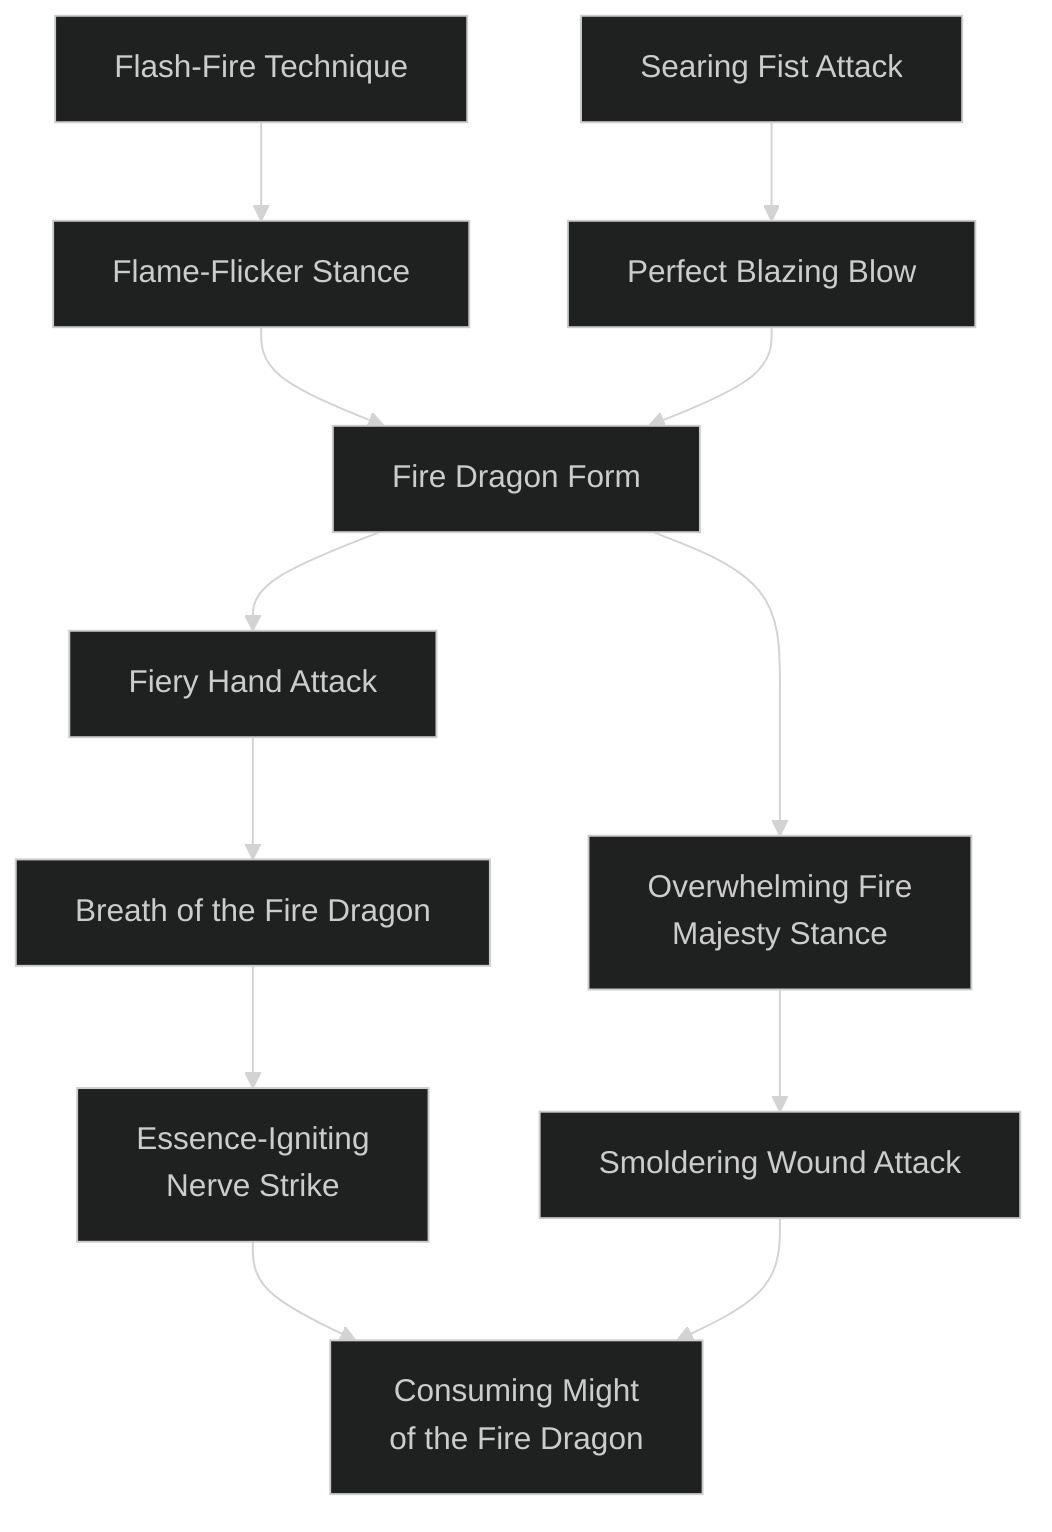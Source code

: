 ---
config:
  theme: dark
---
flowchart TD

    flash_fire_technique[Flash-Fire Technique]
    click flash_fire_technique callback "
        Flash-Fire Technique<br>
        <br>
        Cost: 3 motes<br>
        Duration: Instant<br>
        Type: Reflexive<br>
        Minimum Martial Arts: 3<br>
        Minimum Essence: 1<br>
        Prerequisite Charms: None<br>
        <br>
        The special training the Fire Dragon Immaculates
        undergo allows them to take action with the speed of a
        spark igniting bone-dry tinder. By spending 3 motes of
        Essence, a Fire Immaculate may reroll his initiative and use
        the best of the two results.
        "

    flame_flicker_stance[Flame-Flicker Stance]
    flash_fire_technique --> flame_flicker_stance
    click flame_flicker_stance callback "
        Flame-Flicker Stance<br>
        <br>
        Cost: 1 mote per +1 difficulty<br>
        Duration: One turn<br>
        Type: Reflexive<br>
        Minimum Martial Arts: 3<br>
        Minimum Essence: 2<br>
        Prerequisite Charms: Flash-Fire Technique<br>
        <br>
        After invoking the Flame-Flicker Stance, the
        character's body seems to shift and move like a burning
        flame. Until the martial artist's next action, all attempts to
        physically attack her are at a +1 difficulty per mote of
        Essence expended. A character cannot have more of a
        bonus active at any one time from this Charm than her
        permanent Essence.
        "

    searing_fist_attack[Searing Fist Attack]
    click searing_fist_attack callback "
        Searing Fist Attack<br>
        <br>
        Cost: 3 motes<br>
        Duration: One turn<br>
        Type: Supplemental<br>
        Minimum Martial Arts: 3<br>
        Minimum Essence: 2<br>
        Prerequisite Charms: None<br>
        <br>
        The damage done by the Searing Fist Attack is not
        that terrible — but the pain is. An attack enhanced by this
        Charm leaves a deep burning sensation where it lands,
        distracting an opponent. The Fire Dragon Immaculate
        focuses his Essence and strikes his opponent, a slight scent
        of brimstone suffusing the air. Figure damage as normal for
        the martial arts attack. A target taking damage from the
        Searing Fist Attack suffers a -1 penalty to his dice pools for
        the rest of the scene. The character must actually do
        damage to his target to inflict this penalty. The effect of
        multiple Searing Fist Attacks is cumulative.
        "

    perfect_blazing_blow[Perfect Blazing Blow]
    searing_fist_attack --> perfect_blazing_blow
    click perfect_blazing_blow callback "
        Perfect Blazing Blow<br>
        <br>
        Cost: 2 motes<br>
        Duration: Instant<br>
        Type: Reflexive<br>
        Minimum Martial Arts: 3<br>
        Minimum Essence: 2<br>
        Prerequisite Charms: Searing Fist Attack<br>
        <br>
        After the character attacks, but before the defense is
        rolled, the Immaculate's player can choose to reroll the
        attack and pick which result he wants to use. A character
        can only use this Charm once on any given attack.
        "

    fire_dragon_form[Fire Dragon Form]
    flame_flicker_stance --> fire_dragon_form
    perfect_blazing_blow --> fire_dragon_form
    click fire_dragon_form callback "
        Fire Dragon Form<br>
        <br>
        Cost: 5 motes<br>
        Duration: One scene<br>
        Type: Simple<br>
        Minimum Martial Arts: 4<br>
        Minimum Essence: 2<br>
        Prerequisite Charms: Flame-Flicker Stance, Perfect Blazing Blow<br>
        <br>
        Flames seem to glow in the eyes of the martial artist
        as she completes a quick series of katas to invoke the
        strength of the Fire Dragon. The Dynast's movements
        afterward are more like the fire she seeks to emulate, and
        she seems to dance beneath attacks aimed at her with
        frightening ease.<br>
        For the remainder of the scene after successful
        invocation of the Fire Dragon form, add the Exalted's
        Martial Arts score as successes to any dodge rolls. This
        bonus is added to each dodge roll separately. The
        character cannot use these successes as a reflexive
        action — in order to dodge an attack, she must still
        either abort to a full dodge or have dedicated actions
        to dodging ahead of time.<br>
        invoking the fire dragon form also requires a
        successful Dexterity + Martial Arts check, representing
        the successful execution of the move itself. If the
        roll fails, the motes for this Charm are not spent, but
        the action is wasted. The above benefits are cumulative
        with any other Charms or anima powers invoked
        by the Immaculate but are not compatible with the use
        of armor.<br>
        Only one Form-type Charm can be invoked at
        any one time. Invoking a new Form-type Charm
        automatically ends the effects of any currently active
        Form-type Charm.
        "

    fiery_hand_attack[Fiery Hand Attack]
    fire_dragon_form --> fiery_hand_attack
    click fiery_hand_attack callback "
        Fiery Hand Attack<br>
        <br>
        Cost: 4 motes<br>
        Duration: Instant<br>
        Type: Supplemental<br>
        Minimum Martial Arts: 5<br>
        Minimum Essence: 3<br>
        Prerequisite Charms: Fire Dragon Form<br>
        <br>
        A successful Fiery Hand Attack does normal damage
        plus the character's Martial Arts rating, as the flaming
        touch sears his enemy. The attack does lethal damage,
        even if it wouldn't normally. Upon striking an opponent,
        the Immaculate's player also reflexively rolls the character's
        Strength + Martial Arts versus the target's Stamina +
        Resistance. A being magically attuned to water may add
        two dice to her roll when resisting this attack. If the target
        wins or ties, the attack has no additional effect on her
        beyond the damage. If a target loses, burning Fire-aspected
        Essence is unleashed upon her, and she bursts into flame.<br>
        While it looks, smells and feels just like normal
        fire, the flames from a Fiery Hand Attack are partially
        magical and can't be doused normally. Only magic or
        the expiration of the Charm kills the flames. If not
        doused, a target set aflame will continue to burn for the
        Exalted's Essence in turns. Treat the fire as a bonfire as
        per the environmental damage rules on page 244 of the
        main Exalted rulebook — every turn, the target's
        player must make a reflexive Stamina + Resistance roll
        at difficulty 3, the character taking 2L damage if the
        roll succeeds or 6L damage if it fails. This damage is
        soaked normally.
        "

    breath_of_the_fire_dragon[Breath of the Fire Dragon]
    fiery_hand_attack --> breath_of_the_fire_dragon
    click breath_of_the_fire_dragon callback "
        Breath of the Fire Dragon<br>
        <br>
        Cost: 1 mote per Essence lethal damage<br>
        Duration: Instant<br>
        Type: Simple<br>
        Minimum Martial Arts: 5<br>
        Minimum Essence: 3<br>
        Prerequisite Charms: Fiery Hand Attack<br>
        <br>
        With a momentary centering kata, a Fire Immaculate
        can spit a gout of fire up to his Essence in yards. To
        attack, roll the Immaculate's Perception + Martial Arts,
        with his Essence rating acting as automatic successes.
        This fiery breath does the character's Essence in lethal
        damage per mote the Fire Dragon Immaculate invests in
        the Charm. A character cannot invest more motes in this
        attack than his Martial Arts score.<br>
        By expending a point of Willpower, the Dragon-
        Blood can empower the Breath of the Fire Dragon to affect
        spirits as well as material objects.
        "

    essence_igniting_nerve_strike[Essence-Igniting<br>Nerve Strike]
    breath_of_the_fire_dragon --> essence_igniting_nerve_strike
    click essence_igniting_nerve_strike callback "
        Essence-Igniting Nerve Strike<br>
        <br>
        Cost: 5 Essence, 1 Willpower<br>
        Duration: Instant<br>
        Type: Simple<br>
        Minimum Martial Arts: 5<br>
        Minimum Essence: 3<br>
        Prerequisite Charms: Breath of the Fire Dragon<br>
        <br>
        With a series of quick nerve touches, the Exalt actually
        causes the Essence in his opponent's body to flare,
        potentially causing a great deal of damage. The Immaculate
        makes a martial arts attack as normal, but if he hits, the
        attack does no damage. Instead, for every mote currently
        in a target's Personal Essence pool, he takes one health
        level of lethal damage, up to a maximum of twice the
        Immaculate's permanent Essence. This damage ignores
        armor but may be soaked normally with Stamina and other
        non-armor defenses. Obviously, this Charm is of limited
        use against non-Exalted, but Exalts could potentially suffer
        up to 10 health levels of damage. The target's Essence
        remains totally available, it simply serves as a catalyst for
        the attack and is not reduced.
        "

    overwhelming_fire_majesty_stance[Overwhelming Fire<br>Majesty Stance]
    fire_dragon_form --> overwhelming_fire_majesty_stance
    click overwhelming_fire_majesty_stance callback "
        Overwhelming Fire Majesty Stance<br>
        <br>
        Cost: 4 motes<br>
        Duration: Until abandoned<br>
        Type: Supplemental<br>
        Minimum Martial Arts: 5<br>
        Minimum Essence: 3<br>
        Prerequisite Charms: Fire Dragon Form<br>
        <br>
        The power and majesty of a raging conflagration can
        cow even the bravest of hearts. By striking an aggressive
        pose and channeling this aspect of fire, a follower of the
        Fire Dragon can strike fear into lesser foes.<br>
        Attacking a character who is using Overwhelming
        Fire Majesty Stance is not an easy prospect. Anyone able
        to see who tries to attack the Fire Dragon Immaculate must
        subtract the character's Martial Arts rating from their dice
        pools when doing so. Additionally, anyone trying to attack
        those who are clearly allied with the martial artist must
        subtract half that number of dice (rounded down). This
        latter effect has a range equal to the Dynast's Essence in
        yards centered on the Immaculate.<br>
        While maintaining the stance, the Immaculate can
        defend himself and take normal actions, but he may not
        make any attacks or use other Charms. He may also move
        at half his normal speed. If the martial artist is struck and
        suffers any health levels of damage, the stance ends immediately.
        If the character abandons the Overwhelming Fire
        Majesty Stance voluntarily, the effects linger on for a
        single turn after the character drops the stance.
        "

    smoldering_wound_attack[Smoldering Wound Attack]
    overwhelming_fire_majesty_stance --> smoldering_wound_attack
    click smoldering_wound_attack callback "
        Smoldering Wound Attack<br>
        <br>
        Cost: 4 motes<br>
        Duration: Varies<br>
        Type: Supplemental<br>
        Minimum Martial Arts: 5<br>
        Minimum Essence: 3<br>
        Prerequisite Charms: Overwhelming Fire Majesty Stance<br>
        <br>
        This Charm focuses Essence into the Exalt's blow,
        investing the attack with the heat of burning embers. If the
        character manages to damage her opponent, the wound
        smolders like a dying fire. At the beginning of the turn
        following the one in which the Smoldering Wound Attack
        was successful, the victim suffers the same post-soak
        damage that the original attack caused. Soak does not
        apply to this damage, but the damage is rolled normally.
        "

    consuming_might_of_the_fire_dragon[Consuming Might<br>of the Fire Dragon]
    essence_igniting_nerve_strike --> consuming_might_of_the_fire_dragon
    smoldering_wound_attack --> consuming_might_of_the_fire_dragon
    click consuming_might_of_the_fire_dragon callback "
        Consuming Might of the Fire Dragon<br>
        <br>
        Cost: 6 motes, 1 Willpower<br>
        Duration: One scene<br>
        Type: Simple<br>
        Minimum Martial Arts: 5<br>
        Minimum Essence: 4<br>
        Prerequisite Charms: Essence-Igniting Nerve Strike, Smoldering Wound Attack<br>
        <br>
        This Charm enhances the natural anima flare of a Fire
        Exalt. For Aspects of Fire, it triples the fire damage that
        their anima causes. If the character using the Charm is not
        a Fire-aspected Exalted, the Charm causes him to erupt in
        the Aspect of Fire anima power — but without the tripled
        damage. Anyone viewing the invoker is also subject to the
        same effects as if the Exalt was using the Overwhelming
        Fire Majesty Stance, except that the effect doesn't end if
        the character attacks or uses Charms.
        "
